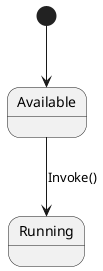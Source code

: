 @startuml VoiceParrotingState
[*] --> Available
Available --> Running : Invoke()
state Running {
    
}
@enduml